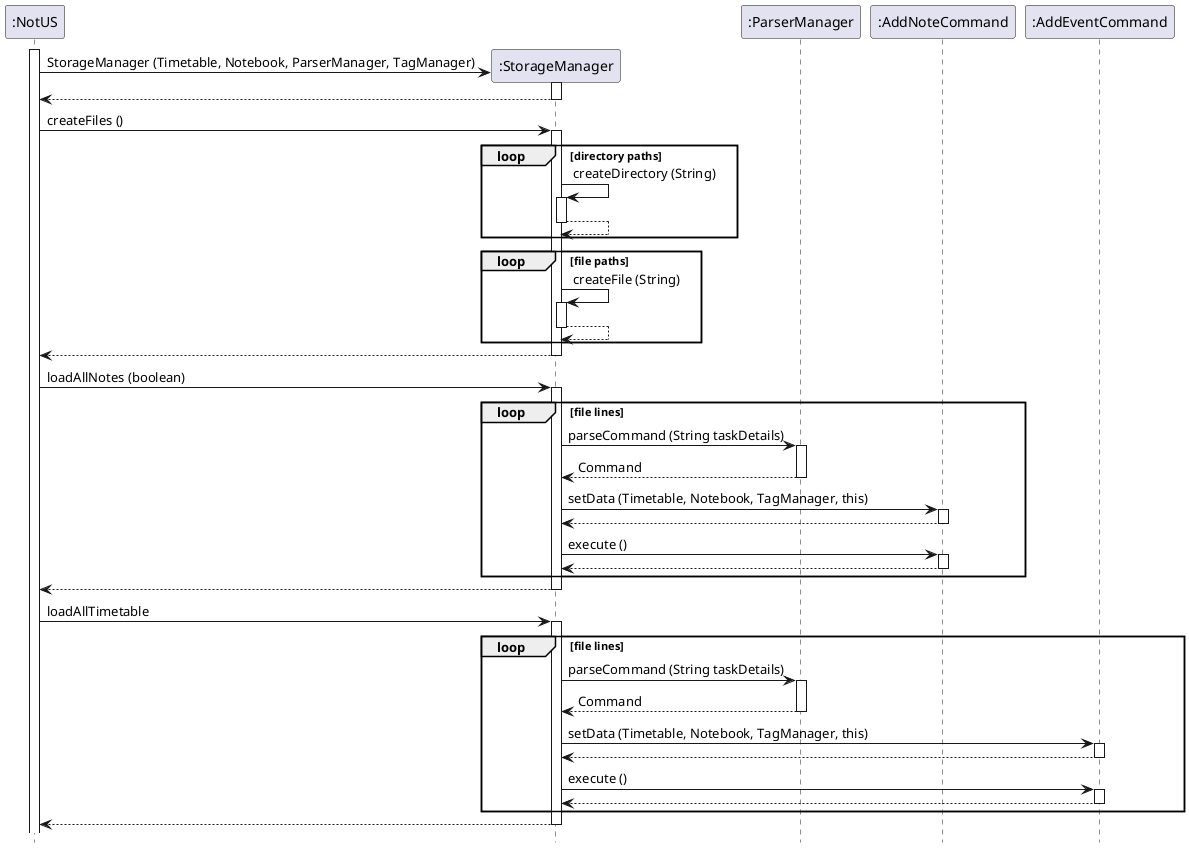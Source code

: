 @startuml

hide footbox

participant ":NotUS" as NotUS
participant ":StorageManager" as StorageManager
participant ":ParserManager" as ParserManager
participant ":AddNoteCommand" as AddNoteCommand
participant ":AddEventCommand" as AddEventCommand

activate NotUS

create StorageManager
NotUS -> StorageManager : StorageManager (Timetable, Notebook, ParserManager, TagManager)
activate StorageManager
StorageManager --> NotUS
deactivate StorageManager


NotUS -> StorageManager : createFiles ()
activate StorageManager
loop directory paths
    StorageManager -> StorageManager : createDirectory (String)
    activate StorageManager
    StorageManager --> StorageManager
    deactivate StorageManager
end

loop file paths
    StorageManager -> StorageManager : createFile (String)
    activate StorageManager
    StorageManager --> StorageManager
    deactivate StorageManager
end

StorageManager --> NotUS
deactivate StorageManager

NotUS -> StorageManager : loadAllNotes (boolean)
activate StorageManager
loop file lines
    StorageManager -> ParserManager : parseCommand (String taskDetails)
    activate ParserManager
    ParserManager --> StorageManager : Command
    deactivate ParserManager

    StorageManager -> AddNoteCommand : setData (Timetable, Notebook, TagManager, this)
    activate AddNoteCommand
    AddNoteCommand --> StorageManager :
    deactivate AddNoteCommand

    StorageManager -> AddNoteCommand : execute ()
    activate AddNoteCommand
    AddNoteCommand --> StorageManager :
    deactivate AddNoteCommand
end
StorageManager --> NotUS
deactivate StorageManager

NotUS -> StorageManager : loadAllTimetable
activate StorageManager
loop file lines
    StorageManager -> ParserManager : parseCommand (String taskDetails)
    activate ParserManager
    ParserManager --> StorageManager : Command
    deactivate ParserManager

    StorageManager -> AddEventCommand : setData (Timetable, Notebook, TagManager, this)
    activate AddEventCommand
    AddEventCommand --> StorageManager :
    deactivate AddEventCommand

    StorageManager -> AddEventCommand : execute ()
    activate AddEventCommand
    AddEventCommand --> StorageManager :
    deactivate AddEventCommand
end
StorageManager --> NotUS
deactivate StorageManager
@enduml